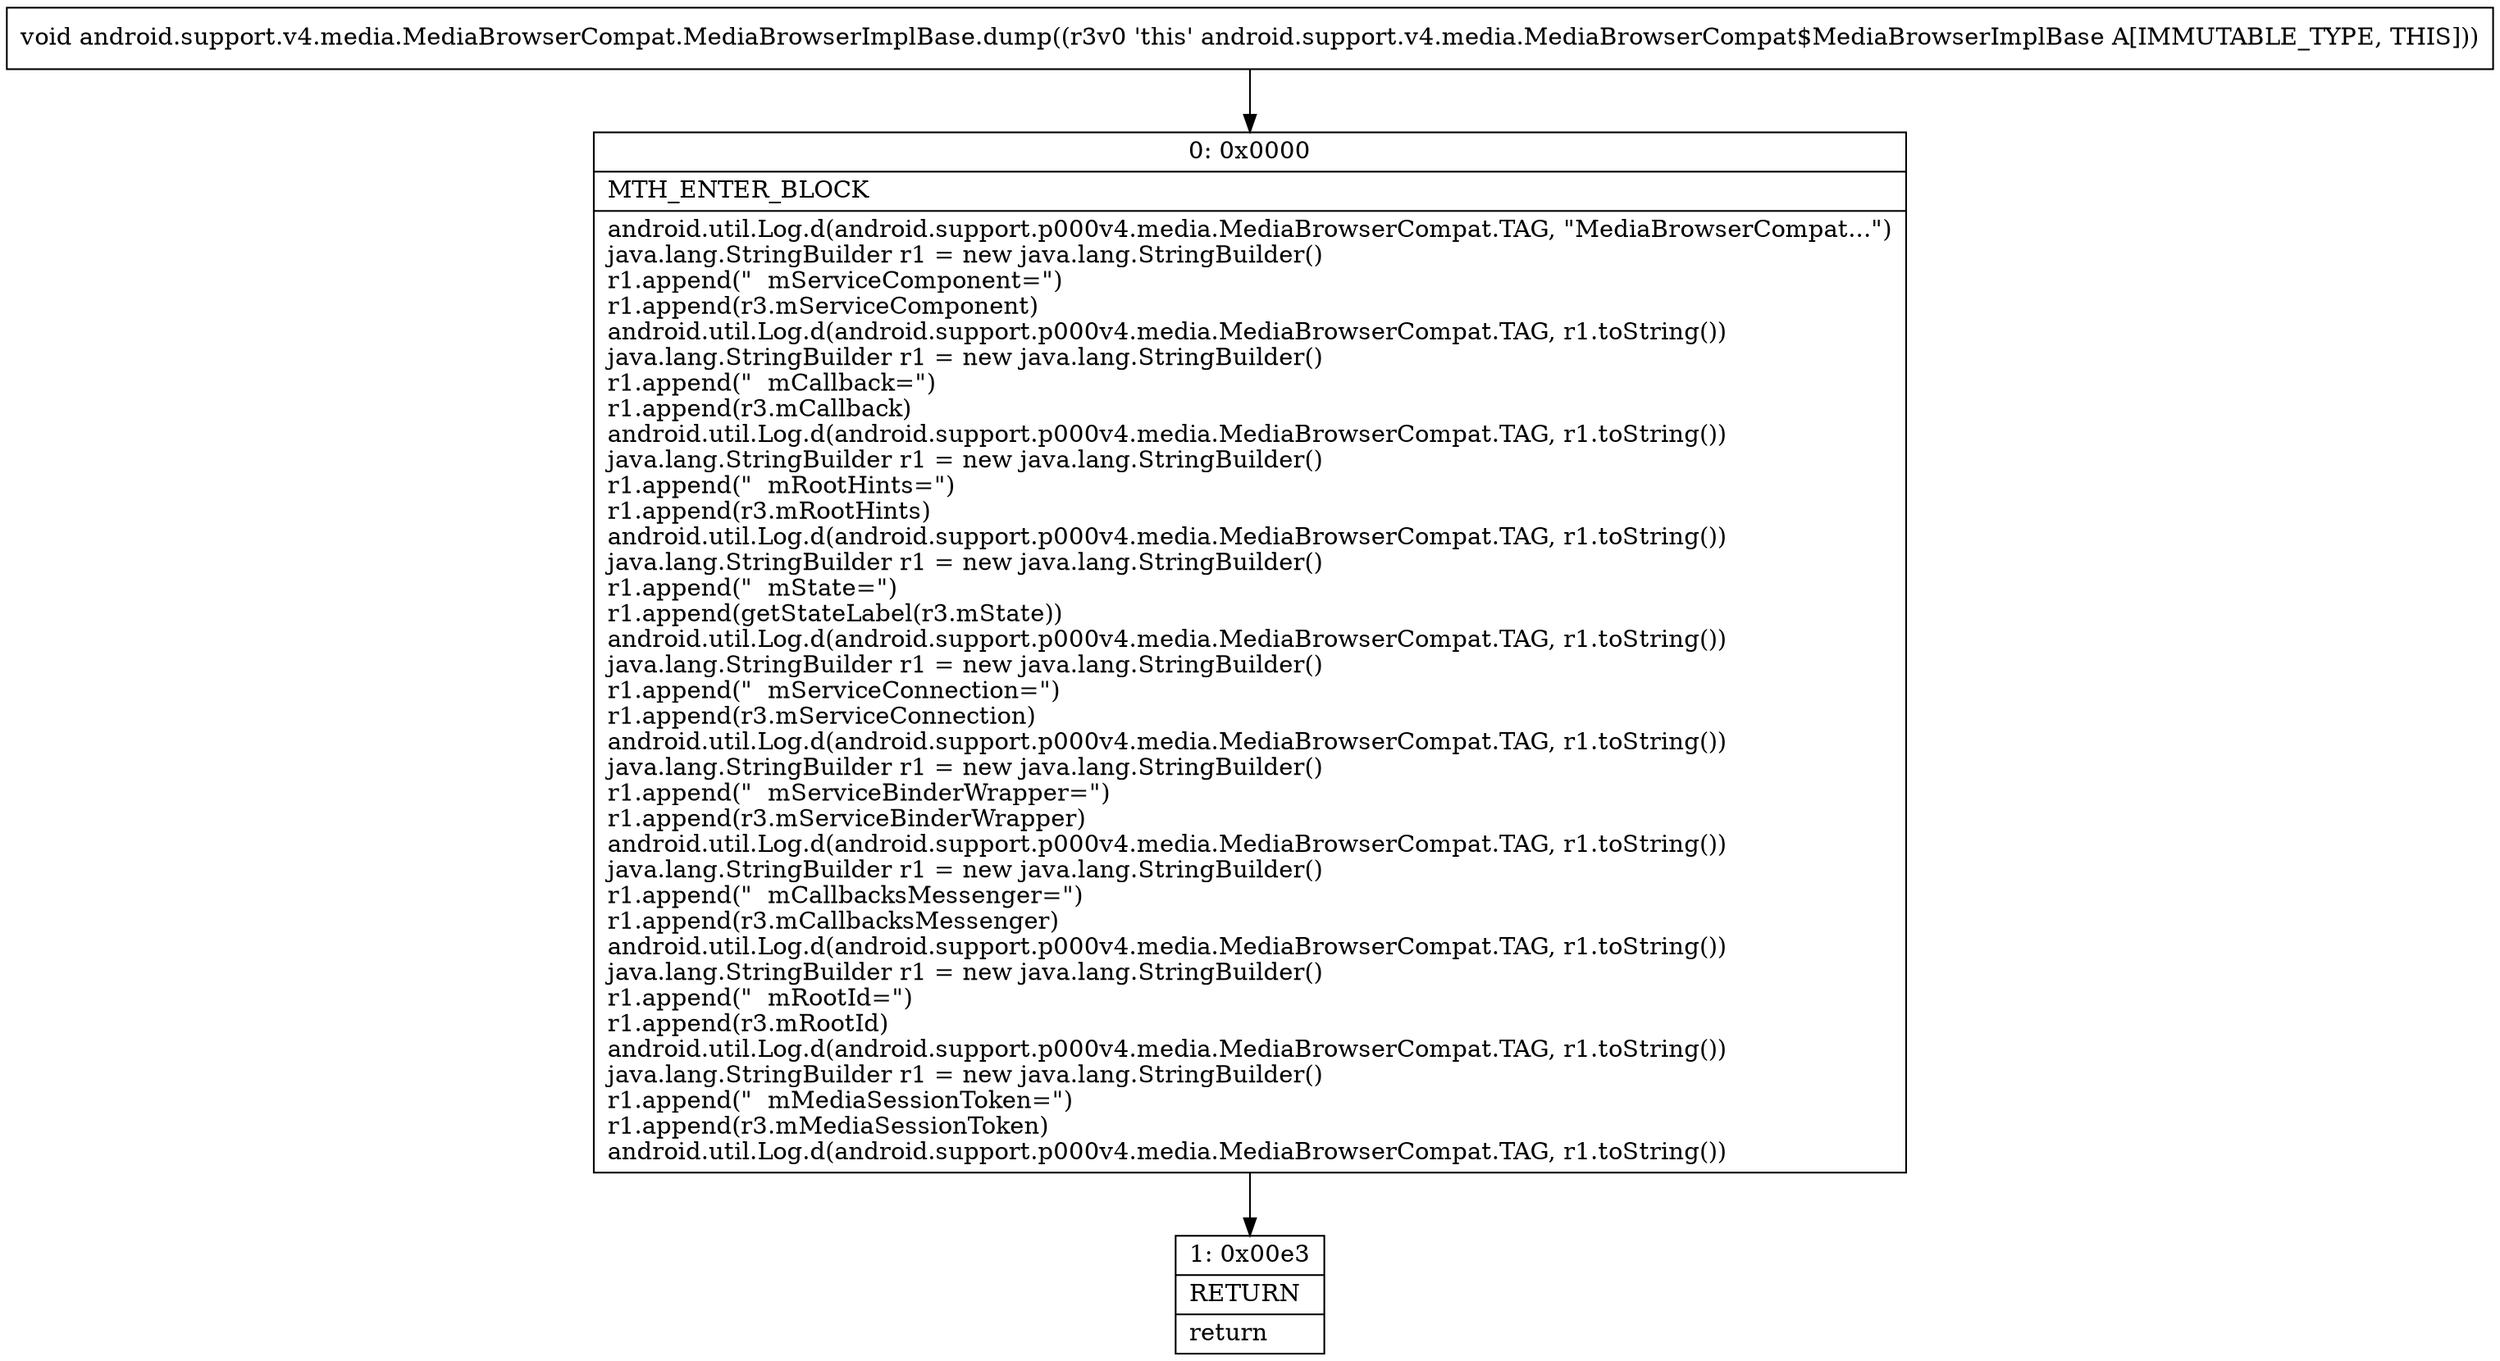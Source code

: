 digraph "CFG forandroid.support.v4.media.MediaBrowserCompat.MediaBrowserImplBase.dump()V" {
Node_0 [shape=record,label="{0\:\ 0x0000|MTH_ENTER_BLOCK\l|android.util.Log.d(android.support.p000v4.media.MediaBrowserCompat.TAG, \"MediaBrowserCompat...\")\ljava.lang.StringBuilder r1 = new java.lang.StringBuilder()\lr1.append(\"  mServiceComponent=\")\lr1.append(r3.mServiceComponent)\landroid.util.Log.d(android.support.p000v4.media.MediaBrowserCompat.TAG, r1.toString())\ljava.lang.StringBuilder r1 = new java.lang.StringBuilder()\lr1.append(\"  mCallback=\")\lr1.append(r3.mCallback)\landroid.util.Log.d(android.support.p000v4.media.MediaBrowserCompat.TAG, r1.toString())\ljava.lang.StringBuilder r1 = new java.lang.StringBuilder()\lr1.append(\"  mRootHints=\")\lr1.append(r3.mRootHints)\landroid.util.Log.d(android.support.p000v4.media.MediaBrowserCompat.TAG, r1.toString())\ljava.lang.StringBuilder r1 = new java.lang.StringBuilder()\lr1.append(\"  mState=\")\lr1.append(getStateLabel(r3.mState))\landroid.util.Log.d(android.support.p000v4.media.MediaBrowserCompat.TAG, r1.toString())\ljava.lang.StringBuilder r1 = new java.lang.StringBuilder()\lr1.append(\"  mServiceConnection=\")\lr1.append(r3.mServiceConnection)\landroid.util.Log.d(android.support.p000v4.media.MediaBrowserCompat.TAG, r1.toString())\ljava.lang.StringBuilder r1 = new java.lang.StringBuilder()\lr1.append(\"  mServiceBinderWrapper=\")\lr1.append(r3.mServiceBinderWrapper)\landroid.util.Log.d(android.support.p000v4.media.MediaBrowserCompat.TAG, r1.toString())\ljava.lang.StringBuilder r1 = new java.lang.StringBuilder()\lr1.append(\"  mCallbacksMessenger=\")\lr1.append(r3.mCallbacksMessenger)\landroid.util.Log.d(android.support.p000v4.media.MediaBrowserCompat.TAG, r1.toString())\ljava.lang.StringBuilder r1 = new java.lang.StringBuilder()\lr1.append(\"  mRootId=\")\lr1.append(r3.mRootId)\landroid.util.Log.d(android.support.p000v4.media.MediaBrowserCompat.TAG, r1.toString())\ljava.lang.StringBuilder r1 = new java.lang.StringBuilder()\lr1.append(\"  mMediaSessionToken=\")\lr1.append(r3.mMediaSessionToken)\landroid.util.Log.d(android.support.p000v4.media.MediaBrowserCompat.TAG, r1.toString())\l}"];
Node_1 [shape=record,label="{1\:\ 0x00e3|RETURN\l|return\l}"];
MethodNode[shape=record,label="{void android.support.v4.media.MediaBrowserCompat.MediaBrowserImplBase.dump((r3v0 'this' android.support.v4.media.MediaBrowserCompat$MediaBrowserImplBase A[IMMUTABLE_TYPE, THIS])) }"];
MethodNode -> Node_0;
Node_0 -> Node_1;
}

